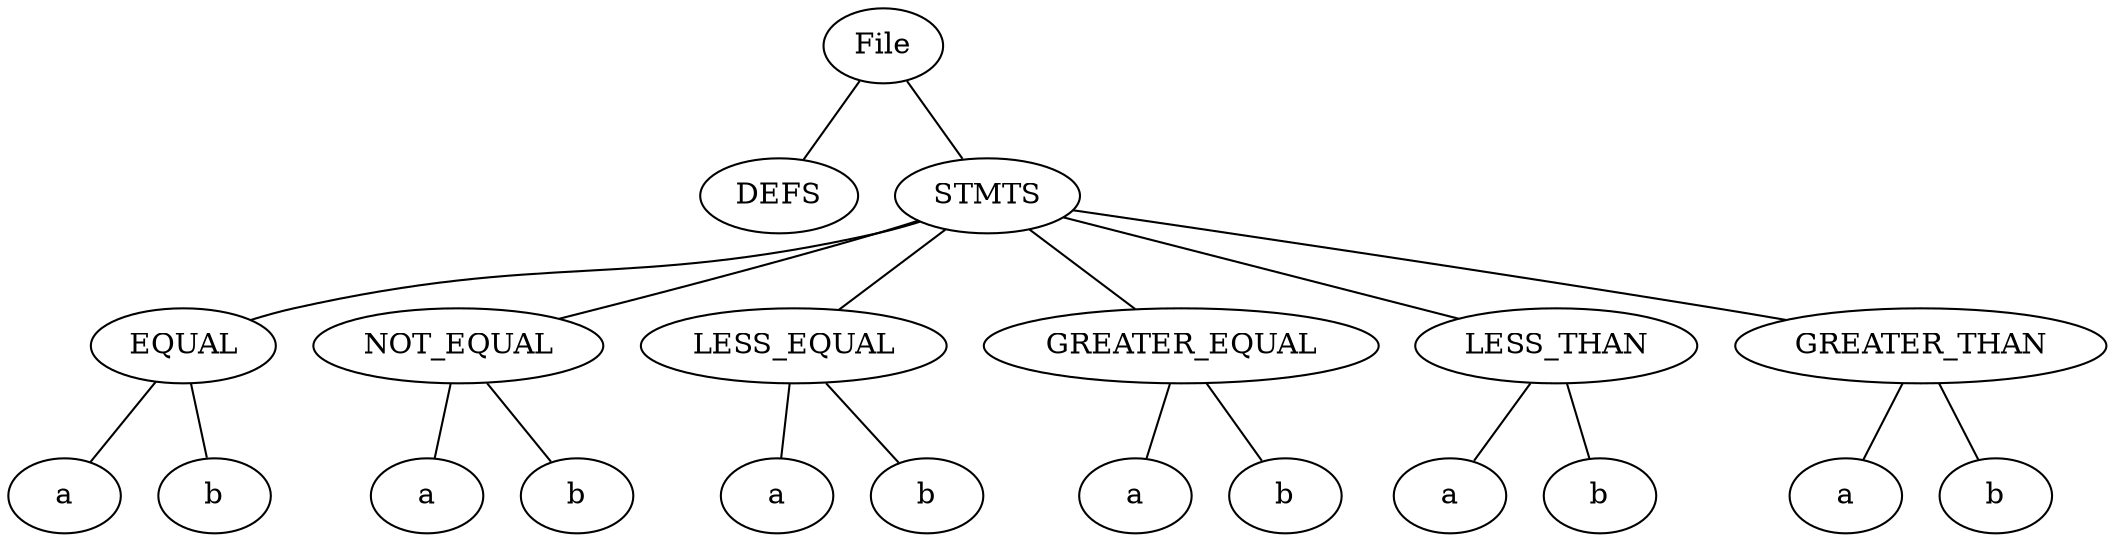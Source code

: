 graph AST {
  root [label="File"];
  root -- root_defs;
  root_defs [label="DEFS"];
  root -- root_stmts;
  root_stmts [label="STMTS"];
  root_stmts -- root_stmts_791452441;
  root_stmts_791452441 [label="EQUAL"];
  root_stmts_791452441 -- root_stmts_791452441_left;
  root_stmts_791452441_left [label="a"];
  root_stmts_791452441 -- root_stmts_791452441_right;
  root_stmts_791452441_right [label="b"];
  root_stmts -- root_stmts_455659002;
  root_stmts_455659002 [label="NOT_EQUAL"];
  root_stmts_455659002 -- root_stmts_455659002_left;
  root_stmts_455659002_left [label="a"];
  root_stmts_455659002 -- root_stmts_455659002_right;
  root_stmts_455659002_right [label="b"];
  root_stmts -- root_stmts_250421012;
  root_stmts_250421012 [label="LESS_EQUAL"];
  root_stmts_250421012 -- root_stmts_250421012_left;
  root_stmts_250421012_left [label="a"];
  root_stmts_250421012 -- root_stmts_250421012_right;
  root_stmts_250421012_right [label="b"];
  root_stmts -- root_stmts_1915318863;
  root_stmts_1915318863 [label="GREATER_EQUAL"];
  root_stmts_1915318863 -- root_stmts_1915318863_left;
  root_stmts_1915318863_left [label="a"];
  root_stmts_1915318863 -- root_stmts_1915318863_right;
  root_stmts_1915318863_right [label="b"];
  root_stmts -- root_stmts_1283928880;
  root_stmts_1283928880 [label="LESS_THAN"];
  root_stmts_1283928880 -- root_stmts_1283928880_left;
  root_stmts_1283928880_left [label="a"];
  root_stmts_1283928880 -- root_stmts_1283928880_right;
  root_stmts_1283928880_right [label="b"];
  root_stmts -- root_stmts_295530567;
  root_stmts_295530567 [label="GREATER_THAN"];
  root_stmts_295530567 -- root_stmts_295530567_left;
  root_stmts_295530567_left [label="a"];
  root_stmts_295530567 -- root_stmts_295530567_right;
  root_stmts_295530567_right [label="b"];
}
